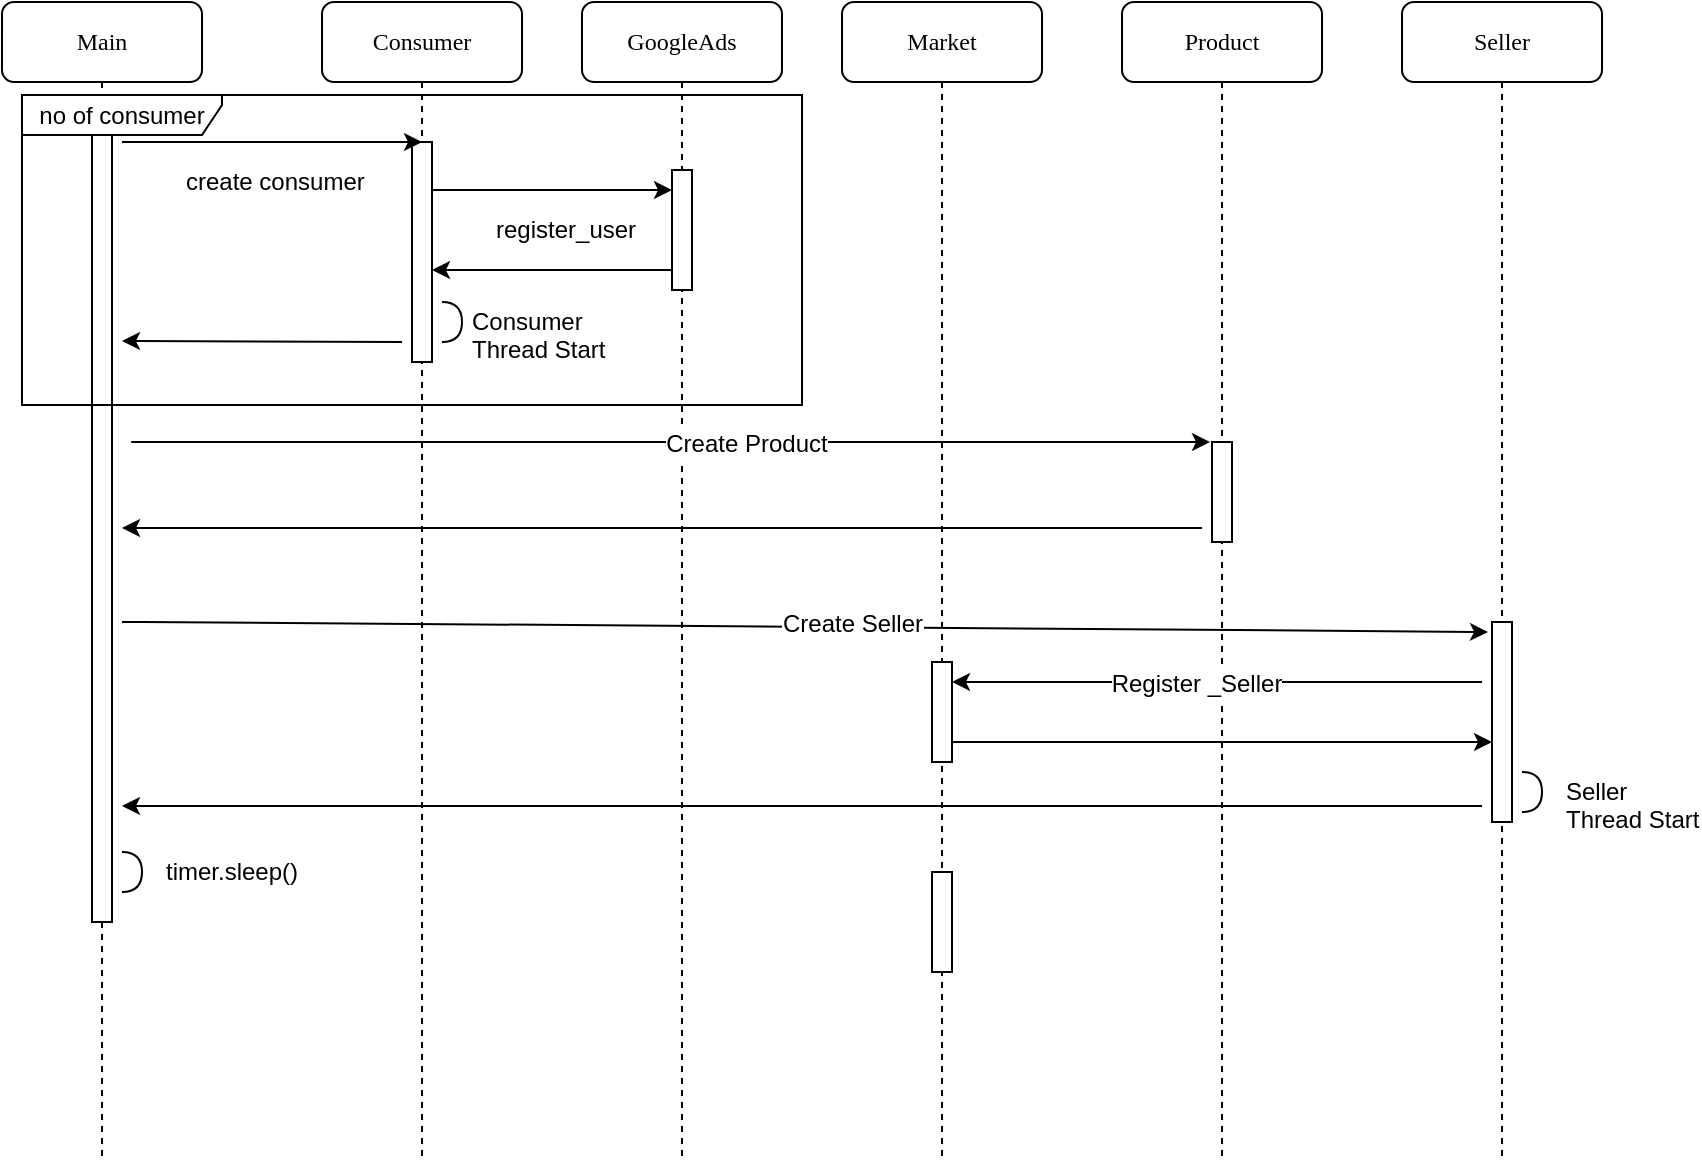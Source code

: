 <mxfile version="12.1.9" type="github" pages="1">
  <diagram name="Page-1" id="13e1069c-82ec-6db2-03f1-153e76fe0fe0">
    <mxGraphModel dx="1349" dy="615" grid="1" gridSize="10" guides="1" tooltips="1" connect="1" arrows="1" fold="1" page="1" pageScale="1" pageWidth="1100" pageHeight="850" background="#ffffff" math="0" shadow="0">
      <root>
        <mxCell id="0"/>
        <mxCell id="1" parent="0"/>
        <mxCell id="7baba1c4bc27f4b0-3" value="Consumer" style="shape=umlLifeline;perimeter=lifelinePerimeter;whiteSpace=wrap;html=1;container=1;collapsible=0;recursiveResize=0;outlineConnect=0;rounded=1;shadow=0;comic=0;labelBackgroundColor=none;strokeColor=#000000;strokeWidth=1;fillColor=#FFFFFF;fontFamily=Verdana;fontSize=12;fontColor=#000000;align=center;" parent="1" vertex="1">
          <mxGeometry x="180" y="10" width="100" height="580" as="geometry"/>
        </mxCell>
        <mxCell id="7baba1c4bc27f4b0-13" value="" style="html=1;points=[];perimeter=orthogonalPerimeter;rounded=0;shadow=0;comic=0;labelBackgroundColor=none;strokeColor=#000000;strokeWidth=1;fillColor=#FFFFFF;fontFamily=Verdana;fontSize=12;fontColor=#000000;align=center;" parent="7baba1c4bc27f4b0-3" vertex="1">
          <mxGeometry x="45" y="70" width="10" height="110" as="geometry"/>
        </mxCell>
        <mxCell id="7baba1c4bc27f4b0-4" value="GoogleAds" style="shape=umlLifeline;perimeter=lifelinePerimeter;whiteSpace=wrap;html=1;container=1;collapsible=0;recursiveResize=0;outlineConnect=0;rounded=1;shadow=0;comic=0;labelBackgroundColor=none;strokeColor=#000000;strokeWidth=1;fillColor=#FFFFFF;fontFamily=Verdana;fontSize=12;fontColor=#000000;align=center;" parent="1" vertex="1">
          <mxGeometry x="310" y="10" width="100" height="580" as="geometry"/>
        </mxCell>
        <mxCell id="7baba1c4bc27f4b0-22" value="" style="html=1;points=[];perimeter=orthogonalPerimeter;rounded=0;shadow=0;comic=0;labelBackgroundColor=none;strokeColor=#000000;strokeWidth=1;fillColor=#FFFFFF;fontFamily=Verdana;fontSize=12;fontColor=#000000;align=center;" parent="7baba1c4bc27f4b0-4" vertex="1">
          <mxGeometry x="45" y="84" width="10" height="60" as="geometry"/>
        </mxCell>
        <mxCell id="7baba1c4bc27f4b0-5" value="Product" style="shape=umlLifeline;perimeter=lifelinePerimeter;whiteSpace=wrap;html=1;container=1;collapsible=0;recursiveResize=0;outlineConnect=0;rounded=1;shadow=0;comic=0;labelBackgroundColor=none;strokeColor=#000000;strokeWidth=1;fillColor=#FFFFFF;fontFamily=Verdana;fontSize=12;fontColor=#000000;align=center;" parent="1" vertex="1">
          <mxGeometry x="580" y="10" width="100" height="580" as="geometry"/>
        </mxCell>
        <mxCell id="7baba1c4bc27f4b0-19" value="" style="html=1;points=[];perimeter=orthogonalPerimeter;rounded=0;shadow=0;comic=0;labelBackgroundColor=none;strokeColor=#000000;strokeWidth=1;fillColor=#FFFFFF;fontFamily=Verdana;fontSize=12;fontColor=#000000;align=center;" parent="7baba1c4bc27f4b0-5" vertex="1">
          <mxGeometry x="45" y="220" width="10" height="50" as="geometry"/>
        </mxCell>
        <mxCell id="7baba1c4bc27f4b0-6" value="Seller" style="shape=umlLifeline;perimeter=lifelinePerimeter;whiteSpace=wrap;html=1;container=1;collapsible=0;recursiveResize=0;outlineConnect=0;rounded=1;shadow=0;comic=0;labelBackgroundColor=none;strokeColor=#000000;strokeWidth=1;fillColor=#FFFFFF;fontFamily=Verdana;fontSize=12;fontColor=#000000;align=center;" parent="1" vertex="1">
          <mxGeometry x="720" y="10" width="100" height="580" as="geometry"/>
        </mxCell>
        <mxCell id="o-fYFMcKHxnqH8NnYUXW-47" value="" style="html=1;points=[];perimeter=orthogonalPerimeter;rounded=0;shadow=0;comic=0;labelBackgroundColor=none;strokeColor=#000000;strokeWidth=1;fillColor=#FFFFFF;fontFamily=Verdana;fontSize=12;fontColor=#000000;align=center;" parent="7baba1c4bc27f4b0-6" vertex="1">
          <mxGeometry x="45" y="310" width="10" height="100" as="geometry"/>
        </mxCell>
        <mxCell id="7baba1c4bc27f4b0-7" value="Market" style="shape=umlLifeline;perimeter=lifelinePerimeter;whiteSpace=wrap;html=1;container=1;collapsible=0;recursiveResize=0;outlineConnect=0;rounded=1;shadow=0;comic=0;labelBackgroundColor=none;strokeColor=#000000;strokeWidth=1;fillColor=#FFFFFF;fontFamily=Verdana;fontSize=12;fontColor=#000000;align=center;" parent="1" vertex="1">
          <mxGeometry x="440" y="10" width="100" height="580" as="geometry"/>
        </mxCell>
        <mxCell id="eqo6fhu2GZBDlllIJW7n-5" value="" style="html=1;points=[];perimeter=orthogonalPerimeter;rounded=0;shadow=0;comic=0;labelBackgroundColor=none;strokeColor=#000000;strokeWidth=1;fillColor=#FFFFFF;fontFamily=Verdana;fontSize=12;fontColor=#000000;align=center;" vertex="1" parent="7baba1c4bc27f4b0-7">
          <mxGeometry x="45" y="435" width="10" height="50" as="geometry"/>
        </mxCell>
        <mxCell id="eqo6fhu2GZBDlllIJW7n-13" value="" style="html=1;points=[];perimeter=orthogonalPerimeter;rounded=0;shadow=0;comic=0;labelBackgroundColor=none;strokeColor=#000000;strokeWidth=1;fillColor=#FFFFFF;fontFamily=Verdana;fontSize=12;fontColor=#000000;align=center;" vertex="1" parent="7baba1c4bc27f4b0-7">
          <mxGeometry x="45" y="330" width="10" height="50" as="geometry"/>
        </mxCell>
        <mxCell id="7baba1c4bc27f4b0-8" value="Main" style="shape=umlLifeline;perimeter=lifelinePerimeter;whiteSpace=wrap;html=1;container=1;collapsible=0;recursiveResize=0;outlineConnect=0;rounded=1;shadow=0;comic=0;labelBackgroundColor=none;strokeColor=#000000;strokeWidth=1;fillColor=#FFFFFF;fontFamily=Verdana;fontSize=12;fontColor=#000000;align=center;" parent="1" vertex="1">
          <mxGeometry x="20" y="10" width="100" height="580" as="geometry"/>
        </mxCell>
        <mxCell id="7baba1c4bc27f4b0-9" value="" style="html=1;points=[];perimeter=orthogonalPerimeter;rounded=0;shadow=0;comic=0;labelBackgroundColor=none;strokeColor=#000000;strokeWidth=1;fillColor=#FFFFFF;fontFamily=Verdana;fontSize=12;fontColor=#000000;align=center;" parent="7baba1c4bc27f4b0-8" vertex="1">
          <mxGeometry x="45" y="55" width="10" height="405" as="geometry"/>
        </mxCell>
        <mxCell id="o-fYFMcKHxnqH8NnYUXW-9" value="" style="endArrow=classic;html=1;" parent="1" edge="1">
          <mxGeometry width="50" height="50" relative="1" as="geometry">
            <mxPoint x="235" y="104" as="sourcePoint"/>
            <mxPoint x="355" y="104" as="targetPoint"/>
            <Array as="points">
              <mxPoint x="254" y="104"/>
            </Array>
          </mxGeometry>
        </mxCell>
        <mxCell id="o-fYFMcKHxnqH8NnYUXW-12" value="" style="endArrow=classic;html=1;" parent="1" source="7baba1c4bc27f4b0-22" edge="1">
          <mxGeometry width="50" height="50" relative="1" as="geometry">
            <mxPoint x="350" y="144" as="sourcePoint"/>
            <mxPoint x="235" y="144" as="targetPoint"/>
            <Array as="points">
              <mxPoint x="305" y="144"/>
            </Array>
          </mxGeometry>
        </mxCell>
        <mxCell id="o-fYFMcKHxnqH8NnYUXW-27" value="" style="endArrow=classic;html=1;" parent="1" edge="1">
          <mxGeometry width="50" height="50" relative="1" as="geometry">
            <mxPoint x="620" y="273" as="sourcePoint"/>
            <mxPoint x="80" y="273" as="targetPoint"/>
          </mxGeometry>
        </mxCell>
        <mxCell id="o-fYFMcKHxnqH8NnYUXW-32" value="" style="endArrow=classic;html=1;" parent="1" edge="1">
          <mxGeometry width="50" height="50" relative="1" as="geometry">
            <mxPoint x="220" y="180" as="sourcePoint"/>
            <mxPoint x="80" y="179.5" as="targetPoint"/>
          </mxGeometry>
        </mxCell>
        <mxCell id="o-fYFMcKHxnqH8NnYUXW-3" value="no of consumer" style="shape=umlFrame;whiteSpace=wrap;html=1;width=100;height=20;" parent="1" vertex="1">
          <mxGeometry x="30" y="56.5" width="390" height="155" as="geometry"/>
        </mxCell>
        <mxCell id="o-fYFMcKHxnqH8NnYUXW-34" value="register_user" style="text;html=1;resizable=0;points=[];autosize=1;align=left;verticalAlign=top;spacingTop=-4;" parent="1" vertex="1">
          <mxGeometry x="265" y="114" width="90" height="20" as="geometry"/>
        </mxCell>
        <mxCell id="o-fYFMcKHxnqH8NnYUXW-38" value="" style="endArrow=classic;html=1;entryX=0.5;entryY=0;entryDx=0;entryDy=0;entryPerimeter=0;" parent="1" target="7baba1c4bc27f4b0-13" edge="1">
          <mxGeometry width="50" height="50" relative="1" as="geometry">
            <mxPoint x="80" y="80" as="sourcePoint"/>
            <mxPoint x="200" y="80" as="targetPoint"/>
            <Array as="points">
              <mxPoint x="99" y="80"/>
            </Array>
          </mxGeometry>
        </mxCell>
        <mxCell id="o-fYFMcKHxnqH8NnYUXW-39" value="create consumer" style="text;html=1;resizable=0;points=[];autosize=1;align=left;verticalAlign=top;spacingTop=-4;" parent="1" vertex="1">
          <mxGeometry x="110" y="90" width="100" height="20" as="geometry"/>
        </mxCell>
        <mxCell id="o-fYFMcKHxnqH8NnYUXW-41" value="" style="endArrow=classic;html=1;entryX=-0.1;entryY=0;entryDx=0;entryDy=0;entryPerimeter=0;" parent="1" target="7baba1c4bc27f4b0-19" edge="1">
          <mxGeometry width="50" height="50" relative="1" as="geometry">
            <mxPoint x="250" y="230" as="sourcePoint"/>
            <mxPoint x="485" y="230" as="targetPoint"/>
            <Array as="points">
              <mxPoint x="190" y="230"/>
              <mxPoint x="180" y="230"/>
              <mxPoint x="80" y="230"/>
            </Array>
          </mxGeometry>
        </mxCell>
        <mxCell id="o-fYFMcKHxnqH8NnYUXW-56" value="Create Product" style="text;html=1;resizable=0;points=[];align=center;verticalAlign=middle;labelBackgroundColor=#ffffff;" parent="o-fYFMcKHxnqH8NnYUXW-41" vertex="1" connectable="0">
          <mxGeometry x="0.349" y="-1" relative="1" as="geometry">
            <mxPoint as="offset"/>
          </mxGeometry>
        </mxCell>
        <mxCell id="o-fYFMcKHxnqH8NnYUXW-46" value="" style="endArrow=classic;html=1;entryX=-0.2;entryY=0.05;entryDx=0;entryDy=0;entryPerimeter=0;" parent="1" edge="1" target="o-fYFMcKHxnqH8NnYUXW-47">
          <mxGeometry width="50" height="50" relative="1" as="geometry">
            <mxPoint x="80" y="320" as="sourcePoint"/>
            <mxPoint x="619" y="320" as="targetPoint"/>
            <Array as="points">
              <mxPoint x="99" y="320"/>
            </Array>
          </mxGeometry>
        </mxCell>
        <mxCell id="o-fYFMcKHxnqH8NnYUXW-48" value="Create Seller" style="text;html=1;resizable=0;points=[];align=center;verticalAlign=middle;labelBackgroundColor=#ffffff;" parent="o-fYFMcKHxnqH8NnYUXW-46" vertex="1" connectable="0">
          <mxGeometry x="0.069" y="2" relative="1" as="geometry">
            <mxPoint as="offset"/>
          </mxGeometry>
        </mxCell>
        <mxCell id="o-fYFMcKHxnqH8NnYUXW-57" value="" style="endArrow=classic;html=1;" parent="1" edge="1">
          <mxGeometry width="50" height="50" relative="1" as="geometry">
            <mxPoint x="760" y="350" as="sourcePoint"/>
            <mxPoint x="495" y="350" as="targetPoint"/>
          </mxGeometry>
        </mxCell>
        <mxCell id="eqo6fhu2GZBDlllIJW7n-15" value="Register _Seller" style="text;html=1;resizable=0;points=[];align=center;verticalAlign=middle;labelBackgroundColor=#ffffff;" vertex="1" connectable="0" parent="o-fYFMcKHxnqH8NnYUXW-57">
          <mxGeometry x="0.079" y="1" relative="1" as="geometry">
            <mxPoint as="offset"/>
          </mxGeometry>
        </mxCell>
        <mxCell id="o-fYFMcKHxnqH8NnYUXW-63" value="" style="shape=requiredInterface;html=1;verticalLabelPosition=bottom;" parent="1" vertex="1">
          <mxGeometry x="240" y="160" width="10" height="20" as="geometry"/>
        </mxCell>
        <mxCell id="o-fYFMcKHxnqH8NnYUXW-65" value="Consumer&lt;br&gt;Thread Start" style="text;html=1;resizable=0;points=[];autosize=1;align=left;verticalAlign=top;spacingTop=-4;" parent="1" vertex="1">
          <mxGeometry x="252.5" y="160" width="80" height="30" as="geometry"/>
        </mxCell>
        <mxCell id="o-fYFMcKHxnqH8NnYUXW-71" value="" style="shape=requiredInterface;html=1;verticalLabelPosition=bottom;" parent="1" vertex="1">
          <mxGeometry x="780" y="395" width="10" height="20" as="geometry"/>
        </mxCell>
        <mxCell id="o-fYFMcKHxnqH8NnYUXW-72" value="Seller &lt;br&gt;Thread Start" style="text;html=1;resizable=0;points=[];autosize=1;align=left;verticalAlign=top;spacingTop=-4;direction=south;" parent="1" vertex="1">
          <mxGeometry x="800" y="395" width="30" height="80" as="geometry"/>
        </mxCell>
        <mxCell id="eqo6fhu2GZBDlllIJW7n-10" value="" style="endArrow=classic;html=1;" edge="1" parent="1">
          <mxGeometry width="50" height="50" relative="1" as="geometry">
            <mxPoint x="760" y="412" as="sourcePoint"/>
            <mxPoint x="80" y="412" as="targetPoint"/>
          </mxGeometry>
        </mxCell>
        <mxCell id="eqo6fhu2GZBDlllIJW7n-11" value="" style="shape=requiredInterface;html=1;verticalLabelPosition=bottom;" vertex="1" parent="1">
          <mxGeometry x="80" y="435" width="10" height="20" as="geometry"/>
        </mxCell>
        <mxCell id="eqo6fhu2GZBDlllIJW7n-12" value="timer.sleep()" style="text;html=1;resizable=0;points=[];autosize=1;align=left;verticalAlign=top;spacingTop=-4;direction=south;" vertex="1" parent="1">
          <mxGeometry x="100" y="435" width="80" height="20" as="geometry"/>
        </mxCell>
        <mxCell id="eqo6fhu2GZBDlllIJW7n-14" value="" style="endArrow=classic;html=1;" edge="1" parent="1">
          <mxGeometry width="50" height="50" relative="1" as="geometry">
            <mxPoint x="495" y="380" as="sourcePoint"/>
            <mxPoint x="765" y="380" as="targetPoint"/>
          </mxGeometry>
        </mxCell>
      </root>
    </mxGraphModel>
  </diagram>
</mxfile>
